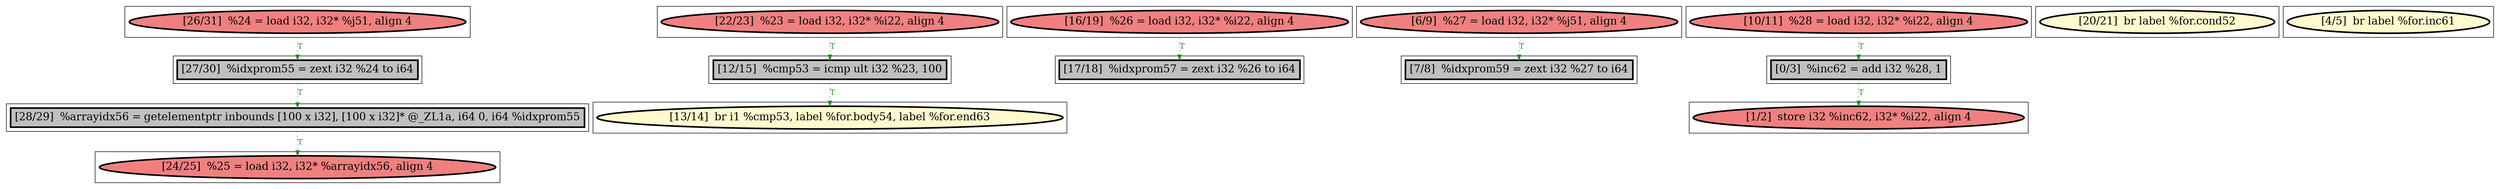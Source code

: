 
digraph G {



node1211->node1208 [style=dotted,color=forestgreen,label="T",fontcolor=forestgreen ]
node1204->node1205 [style=dotted,color=forestgreen,label="T",fontcolor=forestgreen ]
node1208->node1210 [style=dotted,color=forestgreen,label="T",fontcolor=forestgreen ]
node1210->node1212 [style=dotted,color=forestgreen,label="T",fontcolor=forestgreen ]
node1206->node1207 [style=dotted,color=forestgreen,label="T",fontcolor=forestgreen ]
node1201->node1202 [style=dotted,color=forestgreen,label="T",fontcolor=forestgreen ]
node1213->node1204 [style=dotted,color=forestgreen,label="T",fontcolor=forestgreen ]
node1203->node1199 [style=dotted,color=forestgreen,label="T",fontcolor=forestgreen ]
node1199->node1209 [style=dotted,color=forestgreen,label="T",fontcolor=forestgreen ]


subgraph cluster15 {


node1214 [penwidth=3.0,fontsize=20,fillcolor=lemonchiffon,label="[20/21]  br label %for.cond52",shape=ellipse,style=filled ]



}

subgraph cluster13 {


node1212 [penwidth=3.0,fontsize=20,fillcolor=lightcoral,label="[24/25]  %25 = load i32, i32* %arrayidx56, align 4",shape=ellipse,style=filled ]



}

subgraph cluster11 {


node1210 [penwidth=3.0,fontsize=20,fillcolor=grey,label="[28/29]  %arrayidx56 = getelementptr inbounds [100 x i32], [100 x i32]* @_ZL1a, i64 0, i64 %idxprom55",shape=rectangle,style=filled ]



}

subgraph cluster10 {


node1209 [penwidth=3.0,fontsize=20,fillcolor=lightcoral,label="[1/2]  store i32 %inc62, i32* %i22, align 4",shape=ellipse,style=filled ]



}

subgraph cluster9 {


node1208 [penwidth=3.0,fontsize=20,fillcolor=grey,label="[27/30]  %idxprom55 = zext i32 %24 to i64",shape=rectangle,style=filled ]



}

subgraph cluster8 {


node1207 [penwidth=3.0,fontsize=20,fillcolor=grey,label="[17/18]  %idxprom57 = zext i32 %26 to i64",shape=rectangle,style=filled ]



}

subgraph cluster7 {


node1206 [penwidth=3.0,fontsize=20,fillcolor=lightcoral,label="[16/19]  %26 = load i32, i32* %i22, align 4",shape=ellipse,style=filled ]



}

subgraph cluster14 {


node1213 [penwidth=3.0,fontsize=20,fillcolor=lightcoral,label="[22/23]  %23 = load i32, i32* %i22, align 4",shape=ellipse,style=filled ]



}

subgraph cluster6 {


node1205 [penwidth=3.0,fontsize=20,fillcolor=lemonchiffon,label="[13/14]  br i1 %cmp53, label %for.body54, label %for.end63",shape=ellipse,style=filled ]



}

subgraph cluster0 {


node1199 [penwidth=3.0,fontsize=20,fillcolor=grey,label="[0/3]  %inc62 = add i32 %28, 1",shape=rectangle,style=filled ]



}

subgraph cluster12 {


node1211 [penwidth=3.0,fontsize=20,fillcolor=lightcoral,label="[26/31]  %24 = load i32, i32* %j51, align 4",shape=ellipse,style=filled ]



}

subgraph cluster5 {


node1204 [penwidth=3.0,fontsize=20,fillcolor=grey,label="[12/15]  %cmp53 = icmp ult i32 %23, 100",shape=rectangle,style=filled ]



}

subgraph cluster1 {


node1200 [penwidth=3.0,fontsize=20,fillcolor=lemonchiffon,label="[4/5]  br label %for.inc61",shape=ellipse,style=filled ]



}

subgraph cluster2 {


node1201 [penwidth=3.0,fontsize=20,fillcolor=lightcoral,label="[6/9]  %27 = load i32, i32* %j51, align 4",shape=ellipse,style=filled ]



}

subgraph cluster3 {


node1202 [penwidth=3.0,fontsize=20,fillcolor=grey,label="[7/8]  %idxprom59 = zext i32 %27 to i64",shape=rectangle,style=filled ]



}

subgraph cluster4 {


node1203 [penwidth=3.0,fontsize=20,fillcolor=lightcoral,label="[10/11]  %28 = load i32, i32* %i22, align 4",shape=ellipse,style=filled ]



}

}
